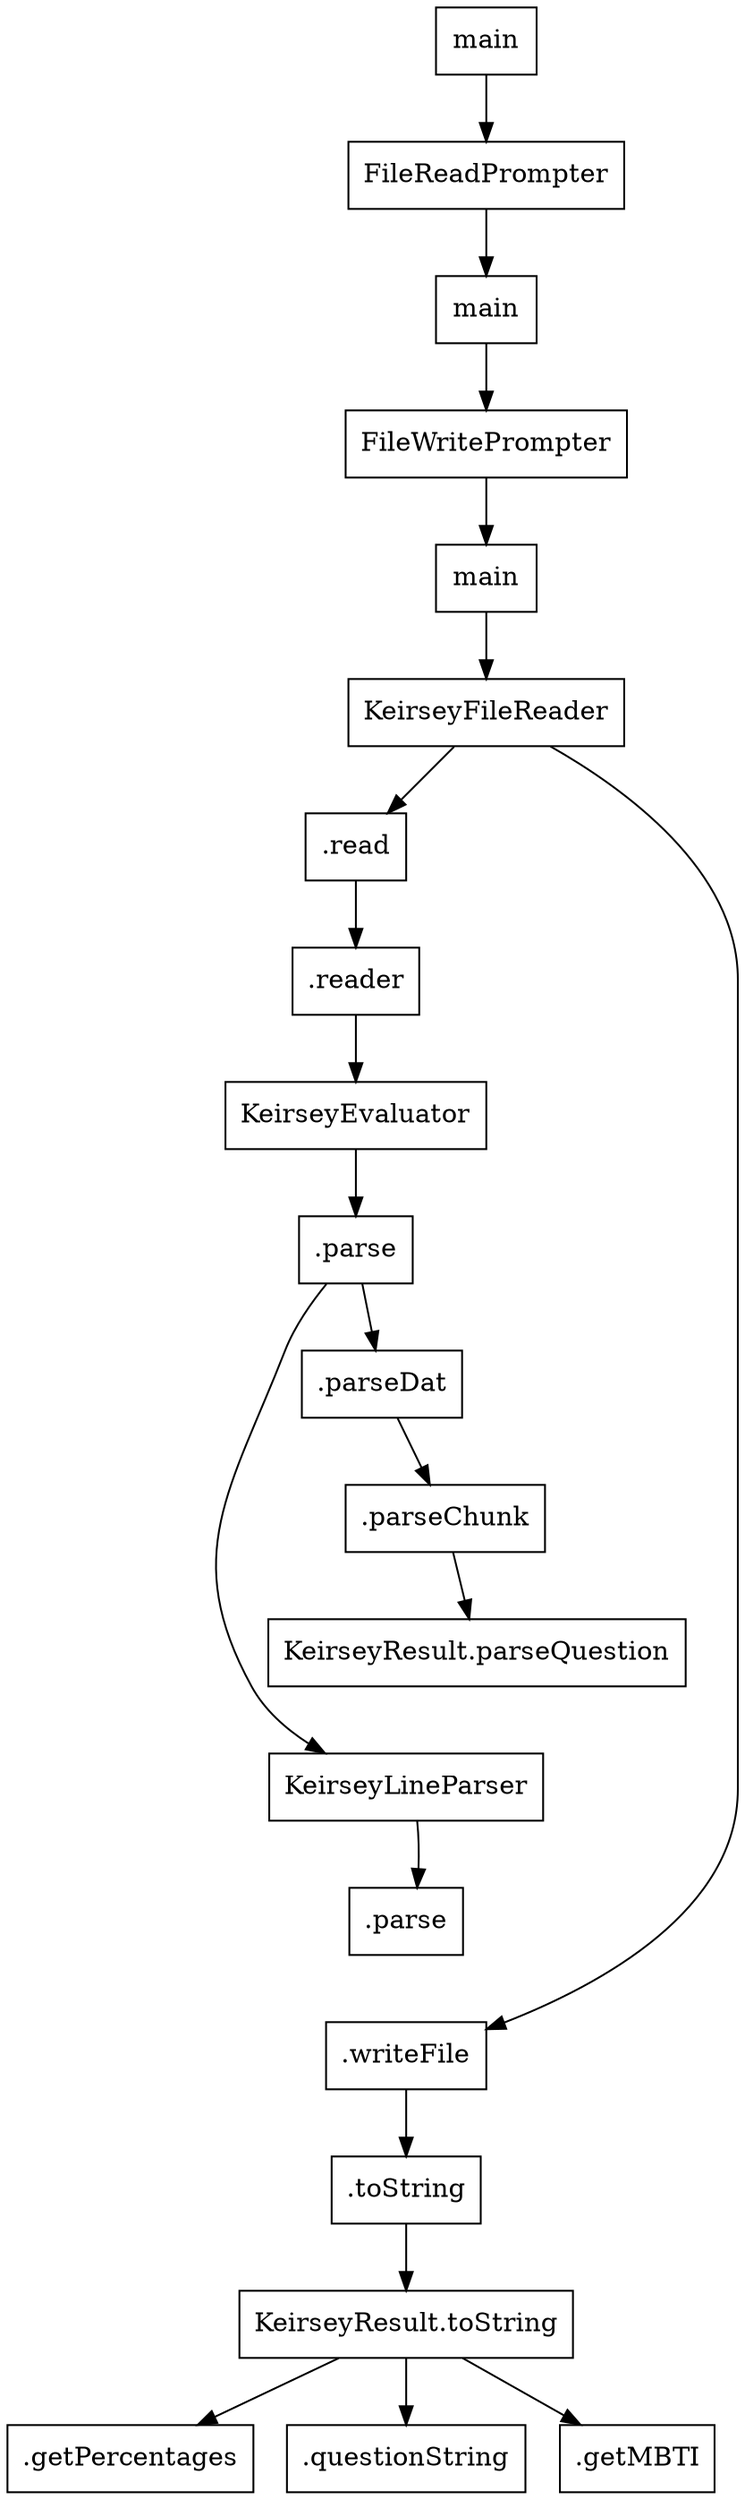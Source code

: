 digraph {
	// method nodes, which start with dots, refer to methods of the
	// previous class node in the heirarchy
	// e.g. in Foo -> .bar -> .baz -> .bow -> Apple -> .ball
	// .bow refers to Foo.bow and .ball refers to Apple.ball
	node [shape=box];

	main
	-> FileReadPrompter
	-> { main2 [label="main"] }
	-> FileWritePrompter
	-> { main3 [label="main"] }
	-> KeirseyFileReader
	-> ".read";

	".read" -> ".writeFile" [style=invis];

	"KeirseyResult.parseQuestion"
	-> KeirseyLineParser
	-> KLPparse
	-> ".writeFile" [style=invis];

	".read"
	-> ".reader"
	-> KeirseyEvaluator
	-> { KEparse [label=".parse"] }
	-> ".parseDat"
	-> ".parseChunk"
	-> "KeirseyResult.parseQuestion";
	KEparse
	-> KeirseyLineParser
	-> { KLPparse [label=".parse"] };
	KeirseyFileReader
	-> ".writeFile"
	-> ".toString"
	-> { KRtoString [label="KeirseyResult.toString"] };
	KRtoString -> ".getPercentages";
	KRtoString -> ".questionString";
	KRtoString -> ".getMBTI";
}
